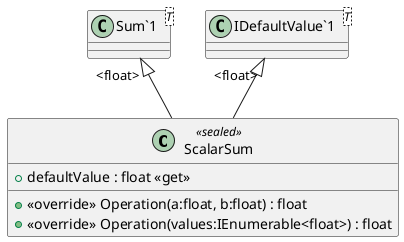 @startuml
class ScalarSum <<sealed>> {
    + defaultValue : float <<get>>
    + <<override>> Operation(a:float, b:float) : float
    + <<override>> Operation(values:IEnumerable<float>) : float
}
class "Sum`1"<T> {
}
class "IDefaultValue`1"<T> {
}
"Sum`1" "<float>" <|-- ScalarSum
"IDefaultValue`1" "<float>" <|-- ScalarSum
@enduml
